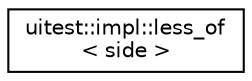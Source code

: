 digraph "Graphical Class Hierarchy"
{
 // LATEX_PDF_SIZE
  edge [fontname="Helvetica",fontsize="10",labelfontname="Helvetica",labelfontsize="10"];
  node [fontname="Helvetica",fontsize="10",shape=record];
  rankdir="LR";
  Node0 [label="uitest::impl::less_of\l\< side \>",height=0.2,width=0.4,color="black", fillcolor="white", style="filled",URL="$structuitest_1_1impl_1_1less__of.html",tooltip=" "];
}

